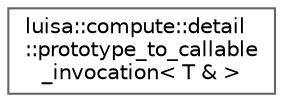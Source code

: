 digraph "类继承关系图"
{
 // LATEX_PDF_SIZE
  bgcolor="transparent";
  edge [fontname=Helvetica,fontsize=10,labelfontname=Helvetica,labelfontsize=10];
  node [fontname=Helvetica,fontsize=10,shape=box,height=0.2,width=0.4];
  rankdir="LR";
  Node0 [id="Node000000",label="luisa::compute::detail\l::prototype_to_callable\l_invocation\< T & \>",height=0.2,width=0.4,color="grey40", fillcolor="white", style="filled",URL="$structluisa_1_1compute_1_1detail_1_1prototype__to__callable__invocation_3_01_t_01_6_01_4.html",tooltip=" "];
}
